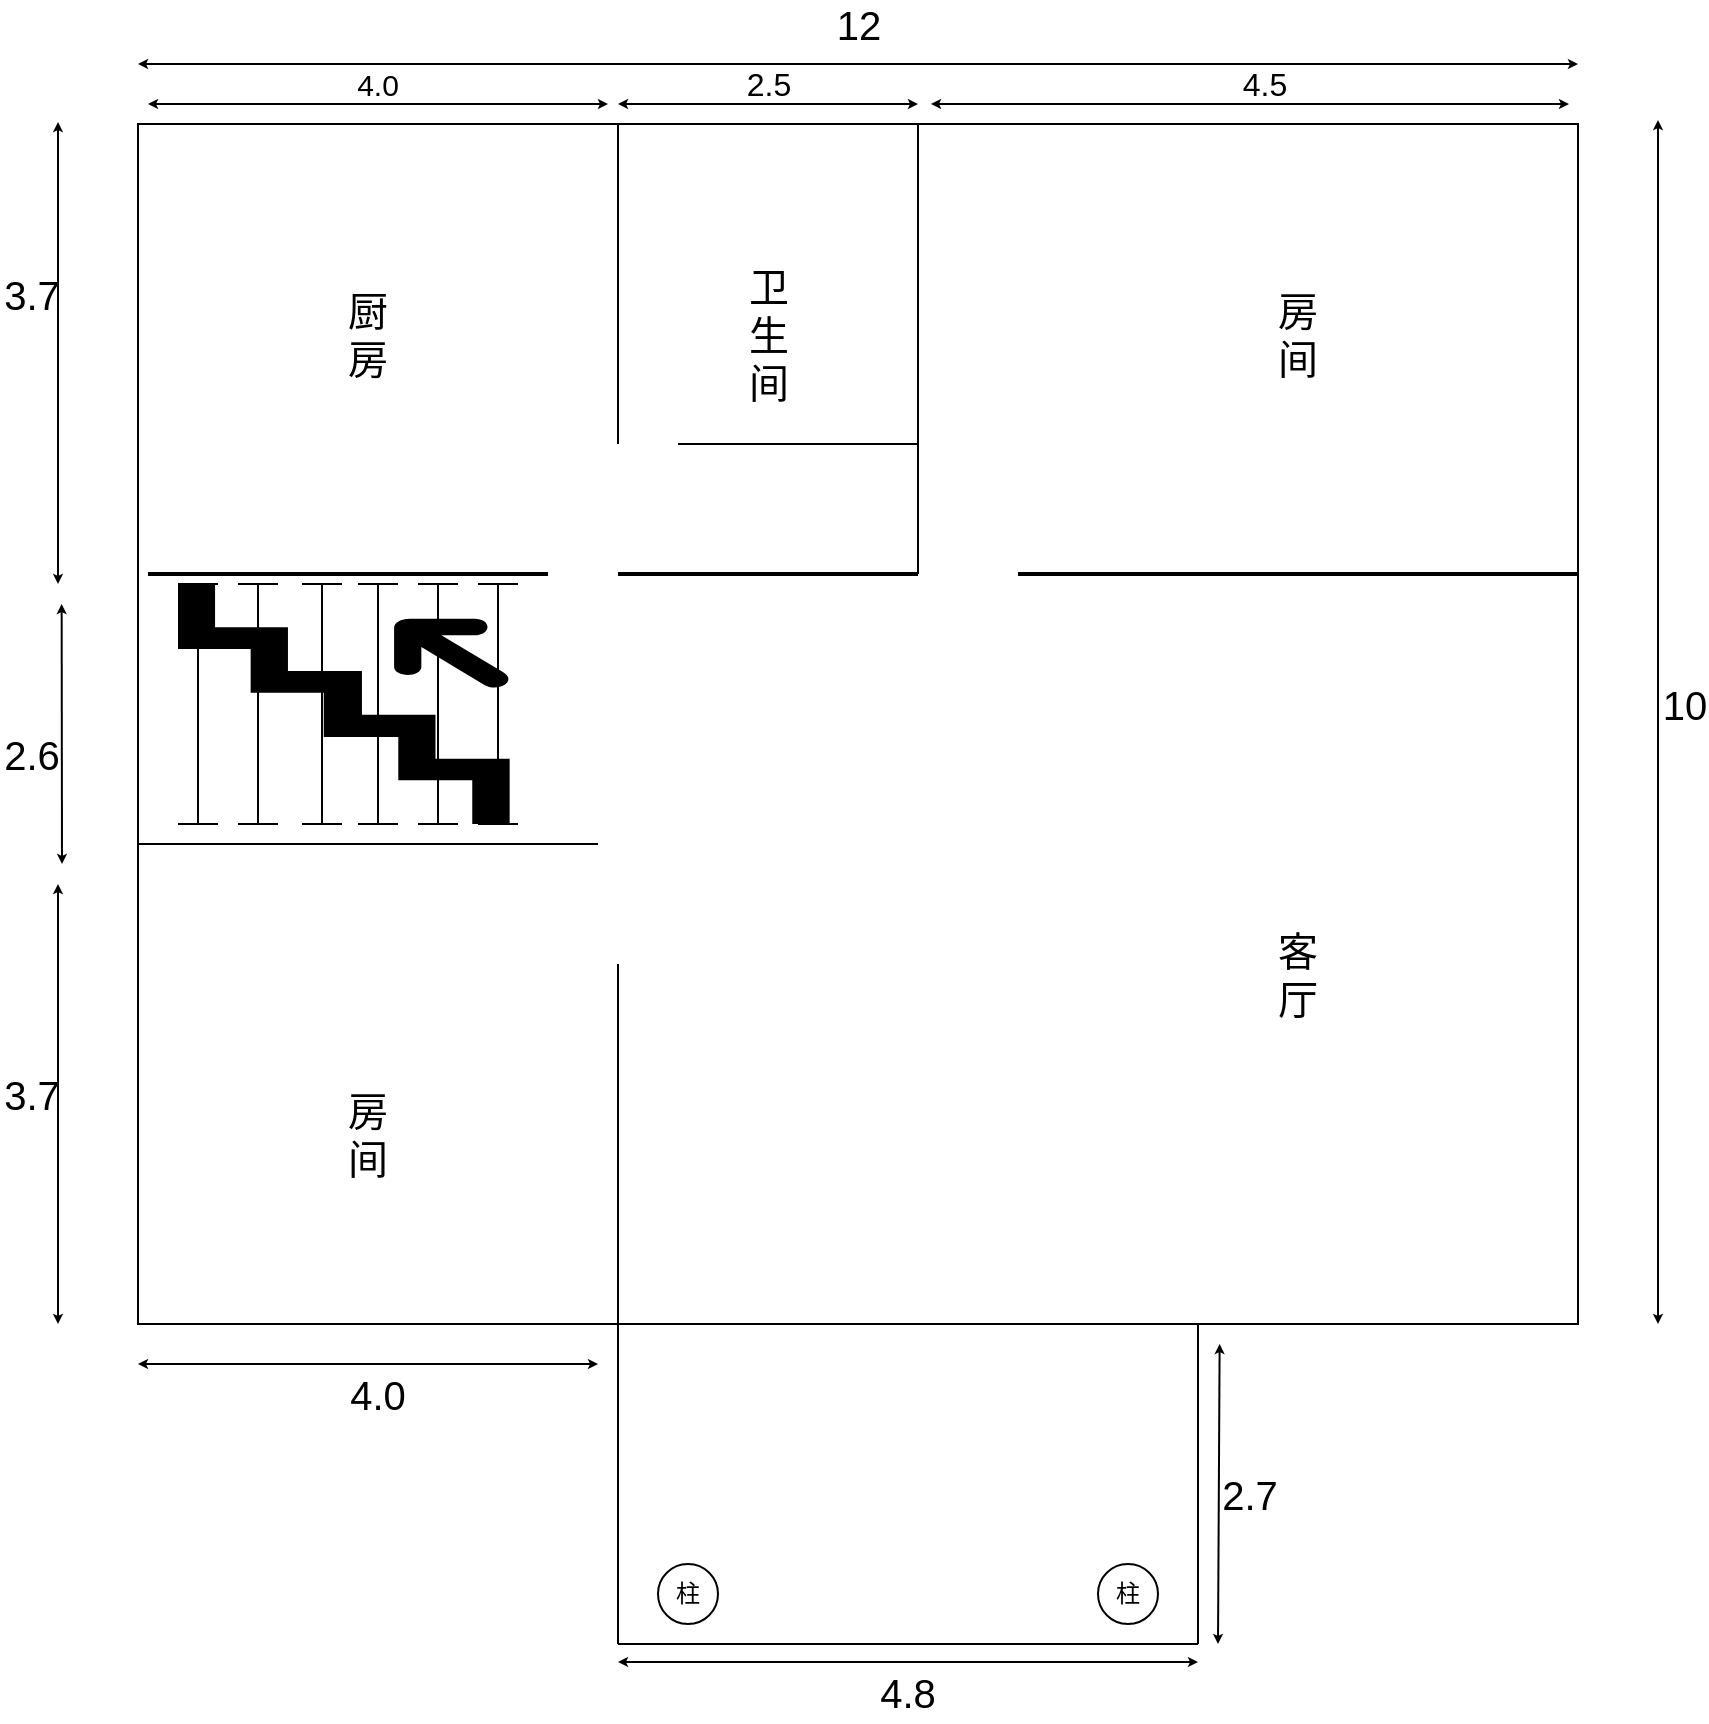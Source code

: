 <mxfile version="26.0.11">
  <diagram name="第 1 页" id="XF0JXMAuD8Xr6m7Hz_5N">
    <mxGraphModel dx="2735" dy="1294" grid="1" gridSize="10" guides="1" tooltips="1" connect="1" arrows="1" fold="1" page="1" pageScale="1" pageWidth="827" pageHeight="1169" math="0" shadow="0">
      <root>
        <mxCell id="0" />
        <mxCell id="1" parent="0" />
        <mxCell id="ks6v4376luU7la1C0sNh-1" value="" style="rounded=0;whiteSpace=wrap;html=1;" vertex="1" parent="1">
          <mxGeometry x="-360" y="400" width="720" height="600" as="geometry" />
        </mxCell>
        <mxCell id="ks6v4376luU7la1C0sNh-4" value="" style="endArrow=classic;startArrow=classic;html=1;rounded=0;endSize=2;startSize=2;entryX=0;entryY=1;entryDx=0;entryDy=0;" edge="1" parent="1">
          <mxGeometry width="50" height="50" relative="1" as="geometry">
            <mxPoint x="-360" y="370" as="sourcePoint" />
            <mxPoint x="360" y="370" as="targetPoint" />
            <Array as="points" />
          </mxGeometry>
        </mxCell>
        <mxCell id="ks6v4376luU7la1C0sNh-5" value="" style="endArrow=classic;startArrow=classic;html=1;rounded=0;startSize=2;endSize=2;" edge="1" parent="1">
          <mxGeometry width="50" height="50" relative="1" as="geometry">
            <mxPoint x="400" y="1000" as="sourcePoint" />
            <mxPoint x="400" y="398" as="targetPoint" />
          </mxGeometry>
        </mxCell>
        <mxCell id="ks6v4376luU7la1C0sNh-6" value="&lt;font style=&quot;font-size: 20px;&quot;&gt;12&lt;/font&gt;" style="text;strokeColor=none;align=center;fillColor=none;html=1;verticalAlign=middle;whiteSpace=wrap;rounded=0;" vertex="1" parent="1">
          <mxGeometry x="-8.5" y="340" width="17" height="20" as="geometry" />
        </mxCell>
        <mxCell id="ks6v4376luU7la1C0sNh-12" value="&lt;font style=&quot;font-size: 20px;&quot;&gt;10&lt;/font&gt;" style="text;strokeColor=none;align=center;fillColor=none;html=1;verticalAlign=middle;whiteSpace=wrap;rounded=0;" vertex="1" parent="1">
          <mxGeometry x="405" y="680" width="17" height="20" as="geometry" />
        </mxCell>
        <mxCell id="ks6v4376luU7la1C0sNh-19" value="" style="line;strokeWidth=2;html=1;" vertex="1" parent="1">
          <mxGeometry x="-355" y="620" width="200" height="10" as="geometry" />
        </mxCell>
        <mxCell id="ks6v4376luU7la1C0sNh-20" value="" style="line;strokeWidth=2;html=1;" vertex="1" parent="1">
          <mxGeometry x="-120" y="620" width="150" height="10" as="geometry" />
        </mxCell>
        <mxCell id="ks6v4376luU7la1C0sNh-21" value="" style="line;strokeWidth=2;html=1;" vertex="1" parent="1">
          <mxGeometry x="80" y="620" width="280" height="10" as="geometry" />
        </mxCell>
        <mxCell id="ks6v4376luU7la1C0sNh-24" value="" style="endArrow=classic;startArrow=classic;html=1;rounded=0;startSize=2;endSize=2;" edge="1" parent="1">
          <mxGeometry width="50" height="50" relative="1" as="geometry">
            <mxPoint x="-400" y="630" as="sourcePoint" />
            <mxPoint x="-400" y="399" as="targetPoint" />
          </mxGeometry>
        </mxCell>
        <mxCell id="ks6v4376luU7la1C0sNh-26" value="&lt;span style=&quot;font-size: 20px;&quot;&gt;3.7&lt;/span&gt;" style="text;strokeColor=none;align=center;fillColor=none;html=1;verticalAlign=middle;whiteSpace=wrap;rounded=0;" vertex="1" parent="1">
          <mxGeometry x="-429" y="470" width="32" height="30" as="geometry" />
        </mxCell>
        <mxCell id="ks6v4376luU7la1C0sNh-28" value="" style="endArrow=classic;startArrow=classic;html=1;rounded=0;startSize=2;endSize=2;" edge="1" parent="1">
          <mxGeometry width="50" height="50" relative="1" as="geometry">
            <mxPoint x="-398" y="770" as="sourcePoint" />
            <mxPoint x="-398.18" y="640" as="targetPoint" />
          </mxGeometry>
        </mxCell>
        <mxCell id="ks6v4376luU7la1C0sNh-29" value="&lt;span style=&quot;font-size: 20px;&quot;&gt;2.6&lt;/span&gt;" style="text;strokeColor=none;align=center;fillColor=none;html=1;verticalAlign=middle;whiteSpace=wrap;rounded=0;" vertex="1" parent="1">
          <mxGeometry x="-429" y="700" width="32" height="30" as="geometry" />
        </mxCell>
        <mxCell id="ks6v4376luU7la1C0sNh-30" value="" style="endArrow=classic;startArrow=classic;html=1;rounded=0;startSize=2;endSize=2;" edge="1" parent="1">
          <mxGeometry width="50" height="50" relative="1" as="geometry">
            <mxPoint x="-400" y="1000" as="sourcePoint" />
            <mxPoint x="-400" y="780" as="targetPoint" />
          </mxGeometry>
        </mxCell>
        <mxCell id="ks6v4376luU7la1C0sNh-31" value="&lt;span style=&quot;font-size: 20px;&quot;&gt;3.7&lt;/span&gt;" style="text;strokeColor=none;align=center;fillColor=none;html=1;verticalAlign=middle;whiteSpace=wrap;rounded=0;" vertex="1" parent="1">
          <mxGeometry x="-429" y="870" width="32" height="30" as="geometry" />
        </mxCell>
        <mxCell id="ks6v4376luU7la1C0sNh-32" value="&lt;span style=&quot;font-size: 20px;&quot;&gt;卫生间&lt;/span&gt;" style="text;strokeColor=none;align=center;fillColor=none;html=1;verticalAlign=middle;whiteSpace=wrap;rounded=0;" vertex="1" parent="1">
          <mxGeometry x="-60.5" y="460" width="31" height="90" as="geometry" />
        </mxCell>
        <mxCell id="ks6v4376luU7la1C0sNh-33" value="&lt;span style=&quot;font-size: 20px;&quot;&gt;厨房&lt;/span&gt;" style="text;strokeColor=none;align=center;fillColor=none;html=1;verticalAlign=middle;whiteSpace=wrap;rounded=0;" vertex="1" parent="1">
          <mxGeometry x="-260" y="480" width="30" height="50" as="geometry" />
        </mxCell>
        <mxCell id="ks6v4376luU7la1C0sNh-35" value="&lt;span style=&quot;font-size: 20px;&quot;&gt;房间&lt;/span&gt;" style="text;strokeColor=none;align=center;fillColor=none;html=1;verticalAlign=middle;whiteSpace=wrap;rounded=0;" vertex="1" parent="1">
          <mxGeometry x="207" y="480" width="26" height="50" as="geometry" />
        </mxCell>
        <mxCell id="ks6v4376luU7la1C0sNh-36" value="&lt;span style=&quot;font-size: 20px;&quot;&gt;客厅&lt;/span&gt;" style="text;strokeColor=none;align=center;fillColor=none;html=1;verticalAlign=middle;whiteSpace=wrap;rounded=0;" vertex="1" parent="1">
          <mxGeometry x="207" y="800" width="26" height="50" as="geometry" />
        </mxCell>
        <mxCell id="ks6v4376luU7la1C0sNh-37" value="&lt;span style=&quot;font-size: 20px;&quot;&gt;房间&lt;/span&gt;" style="text;strokeColor=none;align=center;fillColor=none;html=1;verticalAlign=middle;whiteSpace=wrap;rounded=0;" vertex="1" parent="1">
          <mxGeometry x="-258" y="880" width="26" height="50" as="geometry" />
        </mxCell>
        <mxCell id="ks6v4376luU7la1C0sNh-38" value="" style="endArrow=none;html=1;rounded=0;exitX=1;exitY=0.5;exitDx=0;exitDy=0;exitPerimeter=0;" edge="1" parent="1" source="ks6v4376luU7la1C0sNh-20">
          <mxGeometry width="50" height="50" relative="1" as="geometry">
            <mxPoint x="-20" y="450" as="sourcePoint" />
            <mxPoint x="30" y="400" as="targetPoint" />
          </mxGeometry>
        </mxCell>
        <mxCell id="ks6v4376luU7la1C0sNh-39" value="" style="endArrow=none;html=1;rounded=0;" edge="1" parent="1">
          <mxGeometry width="50" height="50" relative="1" as="geometry">
            <mxPoint x="-120" y="560" as="sourcePoint" />
            <mxPoint x="-120" y="400" as="targetPoint" />
          </mxGeometry>
        </mxCell>
        <mxCell id="ks6v4376luU7la1C0sNh-42" value="" style="endArrow=none;html=1;rounded=0;entryX=0.375;entryY=0.3;entryDx=0;entryDy=0;entryPerimeter=0;" edge="1" parent="1">
          <mxGeometry width="50" height="50" relative="1" as="geometry">
            <mxPoint x="30" y="560" as="sourcePoint" />
            <mxPoint x="-90" y="560" as="targetPoint" />
          </mxGeometry>
        </mxCell>
        <mxCell id="ks6v4376luU7la1C0sNh-46" value="" style="endArrow=none;html=1;rounded=0;entryX=0.375;entryY=0.3;entryDx=0;entryDy=0;entryPerimeter=0;" edge="1" parent="1">
          <mxGeometry width="50" height="50" relative="1" as="geometry">
            <mxPoint x="-130" y="760" as="sourcePoint" />
            <mxPoint x="-360" y="760" as="targetPoint" />
          </mxGeometry>
        </mxCell>
        <mxCell id="ks6v4376luU7la1C0sNh-48" value="" style="shape=crossbar;whiteSpace=wrap;html=1;rounded=1;direction=south;" vertex="1" parent="1">
          <mxGeometry x="-340" y="630" width="20" height="120" as="geometry" />
        </mxCell>
        <mxCell id="ks6v4376luU7la1C0sNh-49" value="" style="shape=crossbar;whiteSpace=wrap;html=1;rounded=1;direction=south;" vertex="1" parent="1">
          <mxGeometry x="-310" y="630" width="20" height="120" as="geometry" />
        </mxCell>
        <mxCell id="ks6v4376luU7la1C0sNh-50" value="" style="shape=crossbar;whiteSpace=wrap;html=1;rounded=1;direction=south;" vertex="1" parent="1">
          <mxGeometry x="-278" y="630" width="20" height="120" as="geometry" />
        </mxCell>
        <mxCell id="ks6v4376luU7la1C0sNh-51" value="" style="shape=crossbar;whiteSpace=wrap;html=1;rounded=1;direction=south;" vertex="1" parent="1">
          <mxGeometry x="-250" y="630" width="20" height="120" as="geometry" />
        </mxCell>
        <mxCell id="ks6v4376luU7la1C0sNh-52" value="" style="shape=crossbar;whiteSpace=wrap;html=1;rounded=1;direction=south;" vertex="1" parent="1">
          <mxGeometry x="-220" y="630" width="20" height="120" as="geometry" />
        </mxCell>
        <mxCell id="ks6v4376luU7la1C0sNh-54" value="" style="shape=crossbar;whiteSpace=wrap;html=1;rounded=1;direction=south;" vertex="1" parent="1">
          <mxGeometry x="-190" y="630" width="20" height="120" as="geometry" />
        </mxCell>
        <mxCell id="ks6v4376luU7la1C0sNh-56" value="" style="shape=mxgraph.signs.travel.upstairs;html=1;pointerEvents=1;fillColor=#000000;strokeColor=none;verticalLabelPosition=bottom;verticalAlign=top;align=center;direction=north;" vertex="1" parent="1">
          <mxGeometry x="-340" y="630" width="170" height="120" as="geometry" />
        </mxCell>
        <mxCell id="ks6v4376luU7la1C0sNh-60" value="" style="endArrow=none;html=1;rounded=0;" edge="1" parent="1">
          <mxGeometry width="50" height="50" relative="1" as="geometry">
            <mxPoint x="-120" y="1000" as="sourcePoint" />
            <mxPoint x="-120" y="820" as="targetPoint" />
          </mxGeometry>
        </mxCell>
        <mxCell id="ks6v4376luU7la1C0sNh-61" value="" style="endArrow=none;html=1;rounded=0;" edge="1" parent="1" target="ks6v4376luU7la1C0sNh-1">
          <mxGeometry width="50" height="50" relative="1" as="geometry">
            <mxPoint x="-90" y="1000" as="sourcePoint" />
            <mxPoint x="-90" y="820" as="targetPoint" />
          </mxGeometry>
        </mxCell>
        <mxCell id="ks6v4376luU7la1C0sNh-62" value="" style="endArrow=none;html=1;rounded=0;" edge="1" parent="1">
          <mxGeometry width="50" height="50" relative="1" as="geometry">
            <mxPoint x="-120" y="1160" as="sourcePoint" />
            <mxPoint x="-120" y="990" as="targetPoint" />
          </mxGeometry>
        </mxCell>
        <mxCell id="ks6v4376luU7la1C0sNh-63" value="" style="endArrow=classic;startArrow=classic;html=1;rounded=0;startSize=2;endSize=2;" edge="1" parent="1">
          <mxGeometry width="50" height="50" relative="1" as="geometry">
            <mxPoint x="180" y="1160" as="sourcePoint" />
            <mxPoint x="180.82" y="1010" as="targetPoint" />
          </mxGeometry>
        </mxCell>
        <mxCell id="ks6v4376luU7la1C0sNh-64" value="&lt;span style=&quot;font-size: 20px;&quot;&gt;2.7&lt;/span&gt;" style="text;strokeColor=none;align=center;fillColor=none;html=1;verticalAlign=middle;whiteSpace=wrap;rounded=0;" vertex="1" parent="1">
          <mxGeometry x="180" y="1070" width="32" height="30" as="geometry" />
        </mxCell>
        <mxCell id="ks6v4376luU7la1C0sNh-65" value="" style="endArrow=none;html=1;rounded=0;entryX=0.375;entryY=0.3;entryDx=0;entryDy=0;entryPerimeter=0;" edge="1" parent="1">
          <mxGeometry width="50" height="50" relative="1" as="geometry">
            <mxPoint x="170" y="1160" as="sourcePoint" />
            <mxPoint x="-120" y="1160" as="targetPoint" />
          </mxGeometry>
        </mxCell>
        <mxCell id="ks6v4376luU7la1C0sNh-66" value="&lt;span style=&quot;font-size: 20px;&quot;&gt;4.8&lt;/span&gt;" style="text;strokeColor=none;align=center;fillColor=none;html=1;verticalAlign=middle;whiteSpace=wrap;rounded=0;" vertex="1" parent="1">
          <mxGeometry x="8.5" y="1169" width="32" height="30" as="geometry" />
        </mxCell>
        <mxCell id="ks6v4376luU7la1C0sNh-67" value="" style="endArrow=none;html=1;rounded=0;" edge="1" parent="1">
          <mxGeometry width="50" height="50" relative="1" as="geometry">
            <mxPoint x="170" y="1160" as="sourcePoint" />
            <mxPoint x="170" y="1000" as="targetPoint" />
          </mxGeometry>
        </mxCell>
        <mxCell id="ks6v4376luU7la1C0sNh-68" value="柱" style="ellipse;whiteSpace=wrap;html=1;aspect=fixed;" vertex="1" parent="1">
          <mxGeometry x="-100" y="1120" width="30" height="30" as="geometry" />
        </mxCell>
        <mxCell id="ks6v4376luU7la1C0sNh-69" value="柱" style="ellipse;whiteSpace=wrap;html=1;aspect=fixed;" vertex="1" parent="1">
          <mxGeometry x="120" y="1120" width="30" height="30" as="geometry" />
        </mxCell>
        <mxCell id="ks6v4376luU7la1C0sNh-70" value="" style="endArrow=classic;startArrow=classic;html=1;rounded=0;endSize=2;startSize=2;" edge="1" parent="1">
          <mxGeometry width="50" height="50" relative="1" as="geometry">
            <mxPoint x="-360" y="1020" as="sourcePoint" />
            <mxPoint x="-130" y="1020" as="targetPoint" />
            <Array as="points" />
          </mxGeometry>
        </mxCell>
        <mxCell id="ks6v4376luU7la1C0sNh-72" value="&lt;span style=&quot;font-size: 20px;&quot;&gt;4.0&lt;/span&gt;" style="text;strokeColor=none;align=center;fillColor=none;html=1;verticalAlign=middle;whiteSpace=wrap;rounded=0;" vertex="1" parent="1">
          <mxGeometry x="-256" y="1020" width="32" height="30" as="geometry" />
        </mxCell>
        <mxCell id="ks6v4376luU7la1C0sNh-73" value="" style="endArrow=classic;startArrow=classic;html=1;rounded=0;endSize=2;startSize=2;" edge="1" parent="1">
          <mxGeometry width="50" height="50" relative="1" as="geometry">
            <mxPoint x="36.5" y="390" as="sourcePoint" />
            <mxPoint x="355.5" y="390" as="targetPoint" />
            <Array as="points" />
          </mxGeometry>
        </mxCell>
        <mxCell id="ks6v4376luU7la1C0sNh-75" value="&lt;font style=&quot;font-size: 16px;&quot;&gt;4.5&lt;/font&gt;" style="text;strokeColor=none;align=center;fillColor=none;html=1;verticalAlign=middle;whiteSpace=wrap;rounded=0;" vertex="1" parent="1">
          <mxGeometry x="195" y="370" width="17" height="20" as="geometry" />
        </mxCell>
        <mxCell id="ks6v4376luU7la1C0sNh-76" value="" style="endArrow=classic;startArrow=classic;html=1;rounded=0;endSize=2;startSize=2;" edge="1" parent="1">
          <mxGeometry width="50" height="50" relative="1" as="geometry">
            <mxPoint x="-120" y="390" as="sourcePoint" />
            <mxPoint x="30" y="390" as="targetPoint" />
            <Array as="points" />
          </mxGeometry>
        </mxCell>
        <mxCell id="ks6v4376luU7la1C0sNh-78" value="&lt;font style=&quot;font-size: 16px;&quot;&gt;2.5&lt;/font&gt;" style="text;strokeColor=none;align=center;fillColor=none;html=1;verticalAlign=middle;whiteSpace=wrap;rounded=0;" vertex="1" parent="1">
          <mxGeometry x="-53.5" y="370" width="17" height="20" as="geometry" />
        </mxCell>
        <mxCell id="ks6v4376luU7la1C0sNh-79" value="" style="endArrow=classic;startArrow=classic;html=1;rounded=0;endSize=2;startSize=2;" edge="1" parent="1">
          <mxGeometry width="50" height="50" relative="1" as="geometry">
            <mxPoint x="-355" y="390" as="sourcePoint" />
            <mxPoint x="-125" y="390" as="targetPoint" />
            <Array as="points" />
          </mxGeometry>
        </mxCell>
        <mxCell id="ks6v4376luU7la1C0sNh-80" value="&lt;font style=&quot;font-size: 15px;&quot;&gt;4.0&lt;/font&gt;" style="text;strokeColor=none;align=center;fillColor=none;html=1;verticalAlign=middle;whiteSpace=wrap;rounded=0;" vertex="1" parent="1">
          <mxGeometry x="-256" y="365" width="32" height="30" as="geometry" />
        </mxCell>
        <mxCell id="ks6v4376luU7la1C0sNh-81" value="" style="endArrow=classic;startArrow=classic;html=1;rounded=0;endSize=2;startSize=2;" edge="1" parent="1">
          <mxGeometry width="50" height="50" relative="1" as="geometry">
            <mxPoint x="-120" y="1169" as="sourcePoint" />
            <mxPoint x="170" y="1169" as="targetPoint" />
            <Array as="points" />
          </mxGeometry>
        </mxCell>
      </root>
    </mxGraphModel>
  </diagram>
</mxfile>
